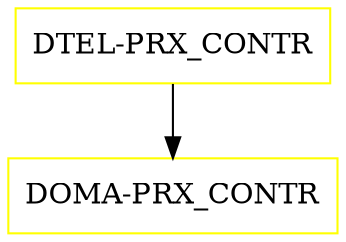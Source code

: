 digraph G {
  "DTEL-PRX_CONTR" [shape=box,color=yellow];
  "DOMA-PRX_CONTR" [shape=box,color=yellow,URL="./DOMA_PRX_CONTR.html"];
  "DTEL-PRX_CONTR" -> "DOMA-PRX_CONTR";
}
